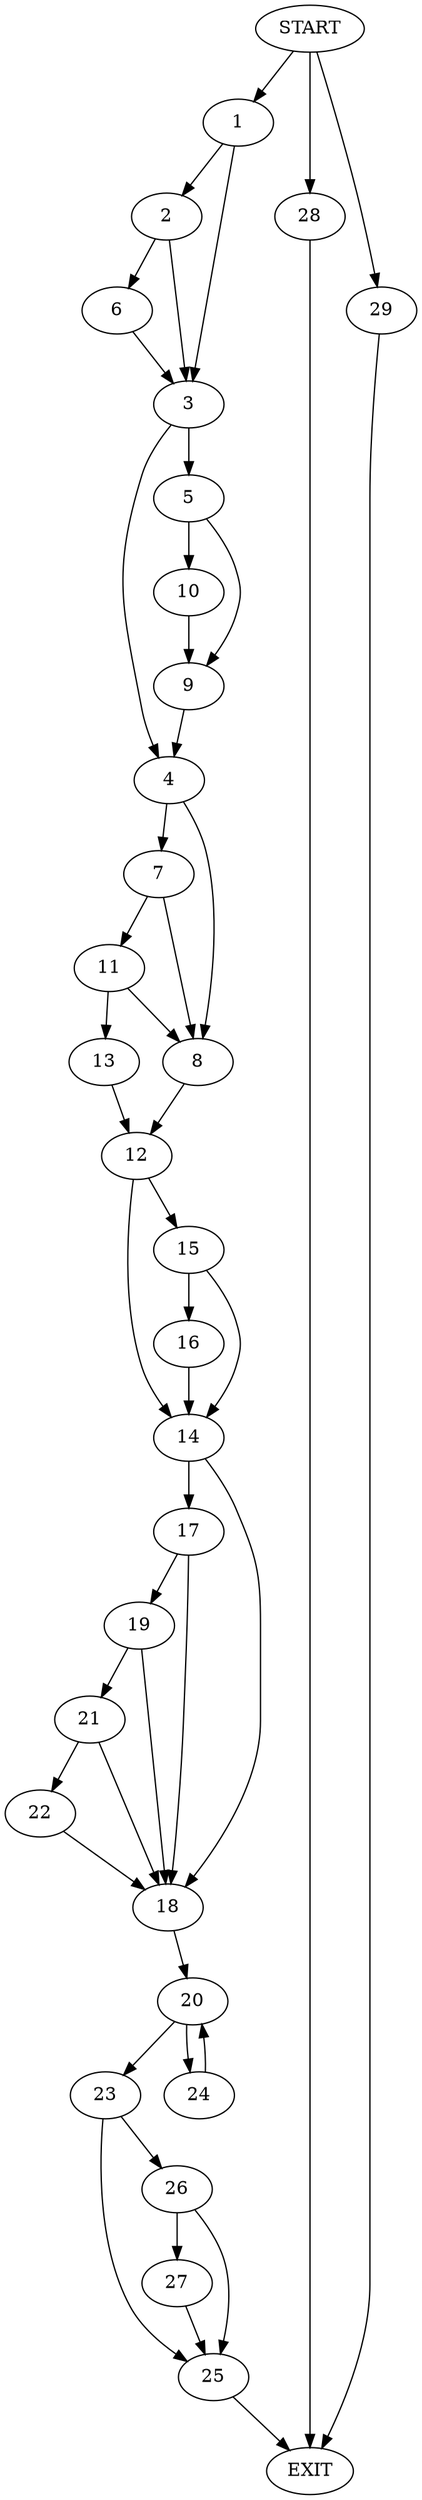 digraph {
0 [label="START"]
30 [label="EXIT"]
0 -> 1
1 -> 2
1 -> 3
3 -> 4
3 -> 5
2 -> 6
2 -> 3
6 -> 3
4 -> 7
4 -> 8
5 -> 9
5 -> 10
9 -> 4
10 -> 9
7 -> 11
7 -> 8
8 -> 12
11 -> 8
11 -> 13
13 -> 12
12 -> 14
12 -> 15
15 -> 14
15 -> 16
14 -> 17
14 -> 18
16 -> 14
17 -> 19
17 -> 18
18 -> 20
19 -> 21
19 -> 18
21 -> 22
21 -> 18
22 -> 18
20 -> 23
20 -> 24
23 -> 25
23 -> 26
24 -> 20
25 -> 30
26 -> 25
26 -> 27
27 -> 25
0 -> 28
28 -> 30
0 -> 29
29 -> 30
}
